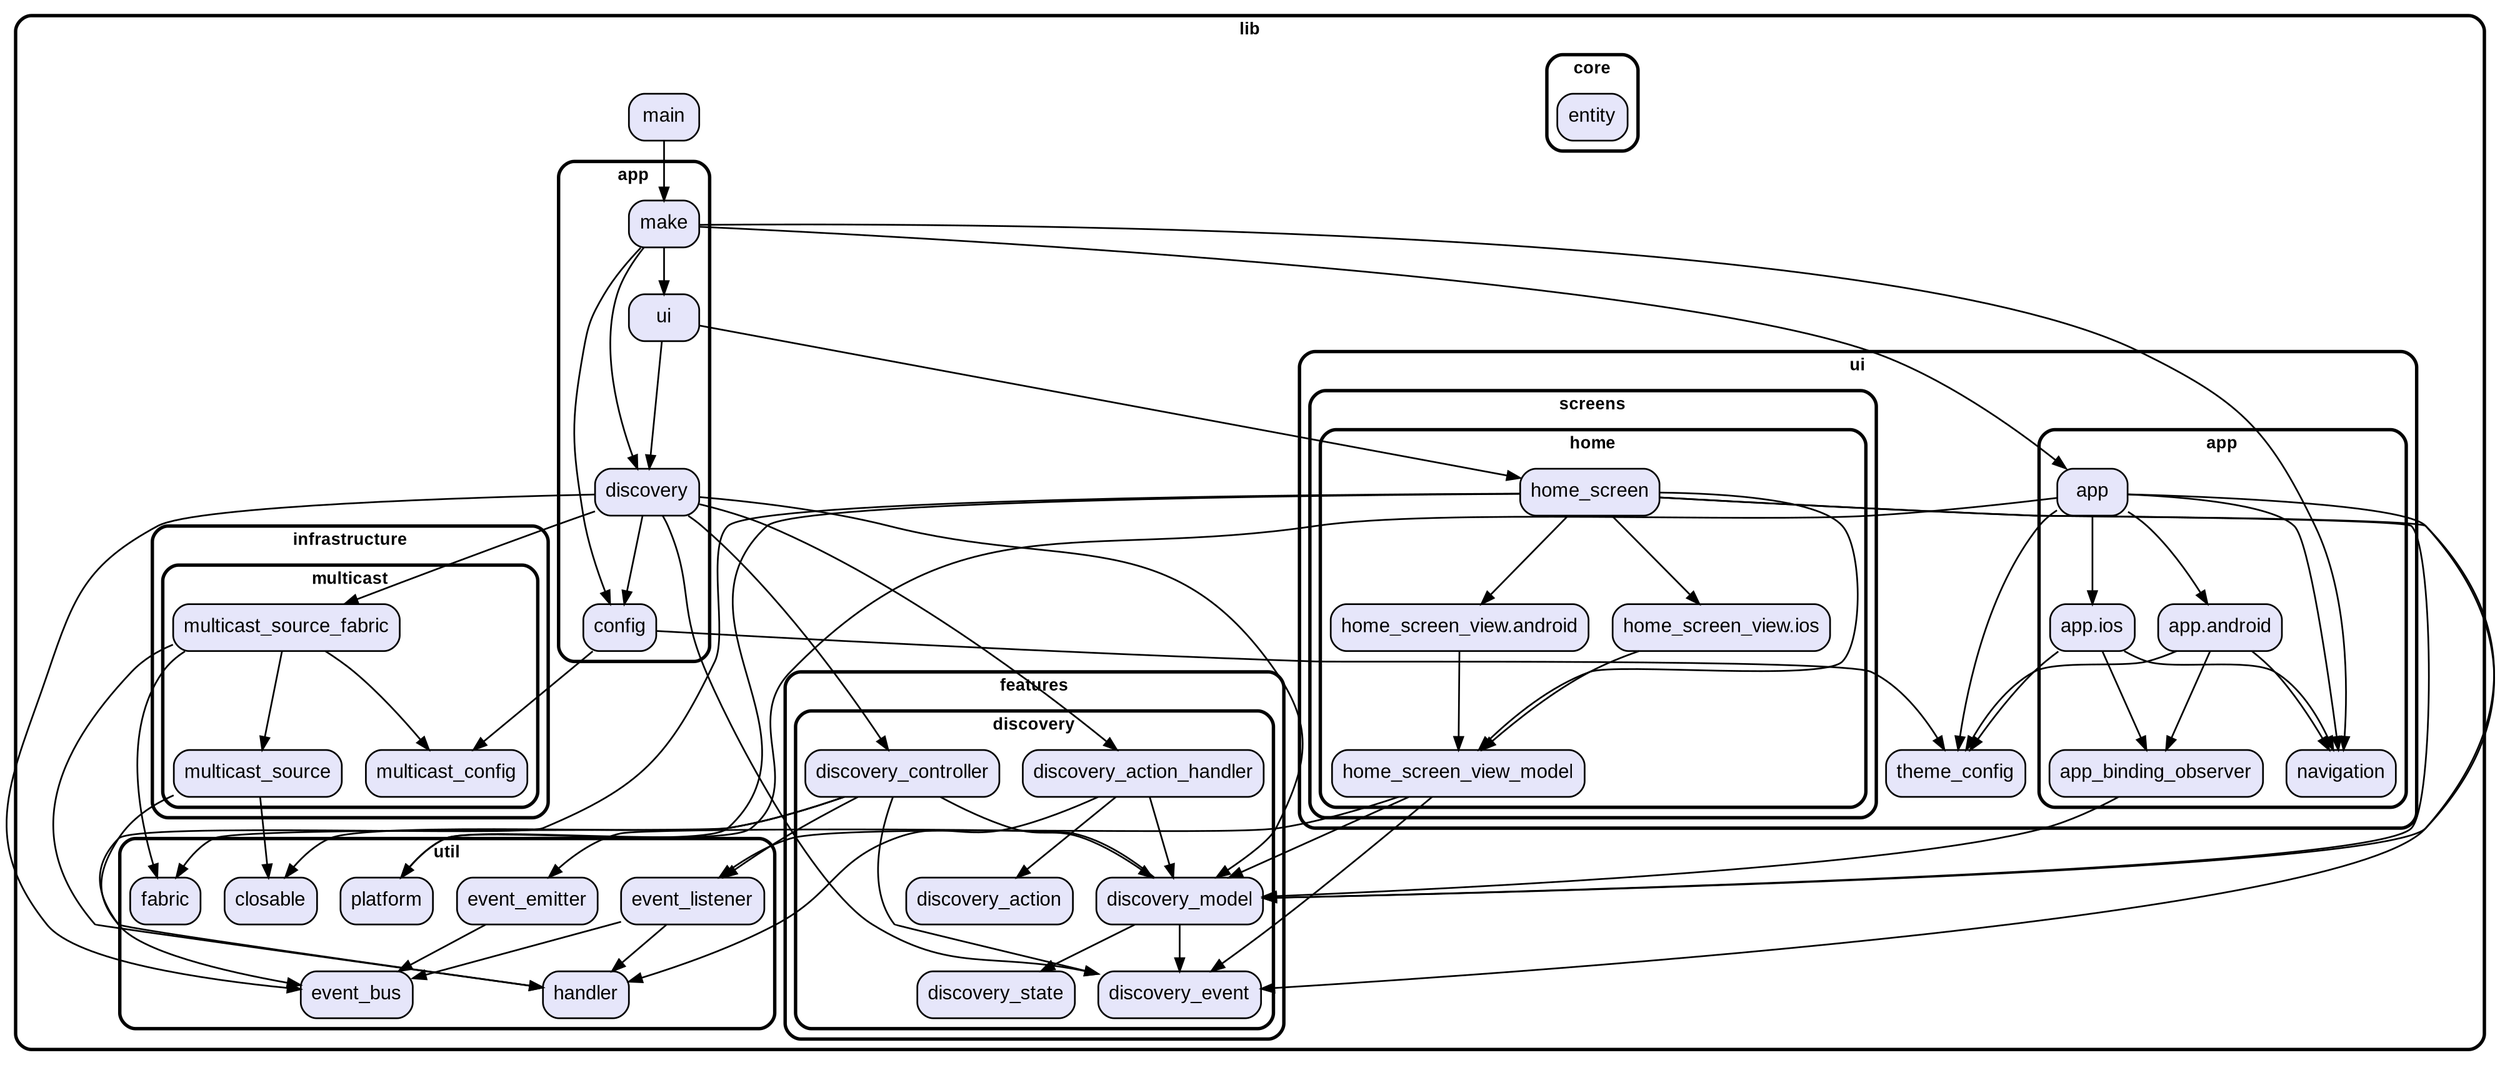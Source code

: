 digraph "" {
  graph [style=rounded fontname="Arial Black" fontsize=13 penwidth=2.6];
  node [shape=rect style="filled,rounded" fontname=Arial fontsize=15 fillcolor=Lavender penwidth=1.3];
  edge [penwidth=1.3];
  "/ui/app/app.android.dart" [label="app.android"];
  "/ui/app/app_binding_observer.dart" [label="app_binding_observer"];
  "/ui/app/app.ios.dart" [label="app.ios"];
  "/ui/app/navigation.dart" [label="navigation"];
  "/ui/app/app.dart" [label="app"];
  "/ui/screens/home/home_screen_view.android.dart" [label="home_screen_view.android"];
  "/ui/screens/home/home_screen_view.ios.dart" [label="home_screen_view.ios"];
  "/ui/screens/home/home_screen_view_model.dart" [label="home_screen_view_model"];
  "/ui/screens/home/home_screen.dart" [label="home_screen"];
  "/ui/theme_config.dart" [label="theme_config"];
  "/core/entity.dart" [label="entity"];
  "/app/ui.dart" [label="ui"];
  "/app/config.dart" [label="config"];
  "/app/discovery.dart" [label="discovery"];
  "/app/make.dart" [label="make"];
  "/util/handler.dart" [label="handler"];
  "/util/event_bus.dart" [label="event_bus"];
  "/util/event_emitter.dart" [label="event_emitter"];
  "/util/platform.dart" [label="platform"];
  "/util/event_listener.dart" [label="event_listener"];
  "/util/fabric.dart" [label="fabric"];
  "/util/closable.dart" [label="closable"];
  "/features/discovery/discovery_controller.dart" [label="discovery_controller"];
  "/features/discovery/discovery_model.dart" [label="discovery_model"];
  "/features/discovery/discovery_state.dart" [label="discovery_state"];
  "/features/discovery/discovery_event.dart" [label="discovery_event"];
  "/features/discovery/discovery_action_handler.dart" [label="discovery_action_handler"];
  "/features/discovery/discovery_action.dart" [label="discovery_action"];
  "/main.dart" [label="main"];
  "/infrastructure/multicast/multicast_source.dart" [label="multicast_source"];
  "/infrastructure/multicast/multicast_config.dart" [label="multicast_config"];
  "/infrastructure/multicast/multicast_source_fabric.dart" [label="multicast_source_fabric"];
  subgraph "cluster~" {
    label="lib";
    "/main.dart";
    subgraph "cluster~/ui" {
      label="ui";
      "/ui/theme_config.dart";
      subgraph "cluster~/ui/app" {
        label="app";
        "/ui/app/app.android.dart";
        "/ui/app/app_binding_observer.dart";
        "/ui/app/app.ios.dart";
        "/ui/app/navigation.dart";
        "/ui/app/app.dart";
      }
      subgraph "cluster~/ui/screens" {
        label="screens";
        subgraph "cluster~/ui/screens/home" {
          label="home";
          "/ui/screens/home/home_screen_view.android.dart";
          "/ui/screens/home/home_screen_view.ios.dart";
          "/ui/screens/home/home_screen_view_model.dart";
          "/ui/screens/home/home_screen.dart";
        }
      }
    }
    subgraph "cluster~/core" {
      label="core";
      "/core/entity.dart";
    }
    subgraph "cluster~/app" {
      label="app";
      "/app/ui.dart";
      "/app/config.dart";
      "/app/discovery.dart";
      "/app/make.dart";
    }
    subgraph "cluster~/util" {
      label="util";
      "/util/handler.dart";
      "/util/event_bus.dart";
      "/util/event_emitter.dart";
      "/util/platform.dart";
      "/util/event_listener.dart";
      "/util/fabric.dart";
      "/util/closable.dart";
    }
    subgraph "cluster~/features" {
      label="features";
      subgraph "cluster~/features/discovery" {
        label="discovery";
        "/features/discovery/discovery_controller.dart";
        "/features/discovery/discovery_model.dart";
        "/features/discovery/discovery_state.dart";
        "/features/discovery/discovery_event.dart";
        "/features/discovery/discovery_action_handler.dart";
        "/features/discovery/discovery_action.dart";
      }
    }
    subgraph "cluster~/infrastructure" {
      label="infrastructure";
      subgraph "cluster~/infrastructure/multicast" {
        label="multicast";
        "/infrastructure/multicast/multicast_source.dart";
        "/infrastructure/multicast/multicast_config.dart";
        "/infrastructure/multicast/multicast_source_fabric.dart";
      }
    }
  }
  "/ui/app/app.android.dart" -> "/ui/app/app_binding_observer.dart";
  "/ui/app/app.android.dart" -> "/ui/app/navigation.dart";
  "/ui/app/app.android.dart" -> "/ui/theme_config.dart";
  "/ui/app/app_binding_observer.dart" -> "/features/discovery/discovery_model.dart";
  "/ui/app/app.ios.dart" -> "/ui/app/app_binding_observer.dart";
  "/ui/app/app.ios.dart" -> "/ui/app/navigation.dart";
  "/ui/app/app.ios.dart" -> "/ui/theme_config.dart";
  "/ui/app/app.dart" -> "/features/discovery/discovery_model.dart";
  "/ui/app/app.dart" -> "/ui/app/app.android.dart";
  "/ui/app/app.dart" -> "/ui/app/app.ios.dart";
  "/ui/app/app.dart" -> "/ui/app/navigation.dart";
  "/ui/app/app.dart" -> "/ui/theme_config.dart";
  "/ui/app/app.dart" -> "/util/platform.dart";
  "/ui/screens/home/home_screen_view.android.dart" -> "/ui/screens/home/home_screen_view_model.dart";
  "/ui/screens/home/home_screen_view.ios.dart" -> "/ui/screens/home/home_screen_view_model.dart";
  "/ui/screens/home/home_screen_view_model.dart" -> "/features/discovery/discovery_event.dart";
  "/ui/screens/home/home_screen_view_model.dart" -> "/features/discovery/discovery_model.dart";
  "/ui/screens/home/home_screen_view_model.dart" -> "/util/event_listener.dart";
  "/ui/screens/home/home_screen.dart" -> "/features/discovery/discovery_event.dart";
  "/ui/screens/home/home_screen.dart" -> "/features/discovery/discovery_model.dart";
  "/ui/screens/home/home_screen.dart" -> "/ui/screens/home/home_screen_view.android.dart";
  "/ui/screens/home/home_screen.dart" -> "/ui/screens/home/home_screen_view.ios.dart";
  "/ui/screens/home/home_screen.dart" -> "/ui/screens/home/home_screen_view_model.dart";
  "/ui/screens/home/home_screen.dart" -> "/util/event_bus.dart";
  "/ui/screens/home/home_screen.dart" -> "/util/platform.dart";
  "/app/ui.dart" -> "/app/discovery.dart";
  "/app/ui.dart" -> "/ui/screens/home/home_screen.dart";
  "/app/config.dart" -> "/infrastructure/multicast/multicast_config.dart";
  "/app/config.dart" -> "/ui/theme_config.dart";
  "/app/discovery.dart" -> "/app/config.dart";
  "/app/discovery.dart" -> "/features/discovery/discovery_action_handler.dart";
  "/app/discovery.dart" -> "/features/discovery/discovery_controller.dart";
  "/app/discovery.dart" -> "/features/discovery/discovery_event.dart";
  "/app/discovery.dart" -> "/features/discovery/discovery_model.dart";
  "/app/discovery.dart" -> "/infrastructure/multicast/multicast_source_fabric.dart";
  "/app/discovery.dart" -> "/util/event_bus.dart";
  "/app/make.dart" -> "/app/config.dart";
  "/app/make.dart" -> "/app/discovery.dart";
  "/app/make.dart" -> "/app/ui.dart";
  "/app/make.dart" -> "/ui/app/app.dart";
  "/app/make.dart" -> "/ui/app/navigation.dart";
  "/util/event_emitter.dart" -> "/util/event_bus.dart";
  "/util/event_listener.dart" -> "/util/event_bus.dart";
  "/util/event_listener.dart" -> "/util/handler.dart";
  "/features/discovery/discovery_controller.dart" -> "/features/discovery/discovery_event.dart";
  "/features/discovery/discovery_controller.dart" -> "/features/discovery/discovery_model.dart";
  "/features/discovery/discovery_controller.dart" -> "/util/closable.dart";
  "/features/discovery/discovery_controller.dart" -> "/util/event_listener.dart";
  "/features/discovery/discovery_controller.dart" -> "/util/fabric.dart";
  "/features/discovery/discovery_model.dart" -> "/features/discovery/discovery_event.dart";
  "/features/discovery/discovery_model.dart" -> "/util/event_emitter.dart";
  "/features/discovery/discovery_model.dart" -> "/features/discovery/discovery_state.dart";
  "/features/discovery/discovery_action_handler.dart" -> "/features/discovery/discovery_action.dart";
  "/features/discovery/discovery_action_handler.dart" -> "/features/discovery/discovery_model.dart";
  "/features/discovery/discovery_action_handler.dart" -> "/util/handler.dart";
  "/main.dart" -> "/app/make.dart";
  "/infrastructure/multicast/multicast_source.dart" -> "/util/closable.dart";
  "/infrastructure/multicast/multicast_source.dart" -> "/util/handler.dart";
  "/infrastructure/multicast/multicast_source_fabric.dart" -> "/infrastructure/multicast/multicast_config.dart";
  "/infrastructure/multicast/multicast_source_fabric.dart" -> "/infrastructure/multicast/multicast_source.dart";
  "/infrastructure/multicast/multicast_source_fabric.dart" -> "/util/fabric.dart";
  "/infrastructure/multicast/multicast_source_fabric.dart" -> "/util/handler.dart";
}
